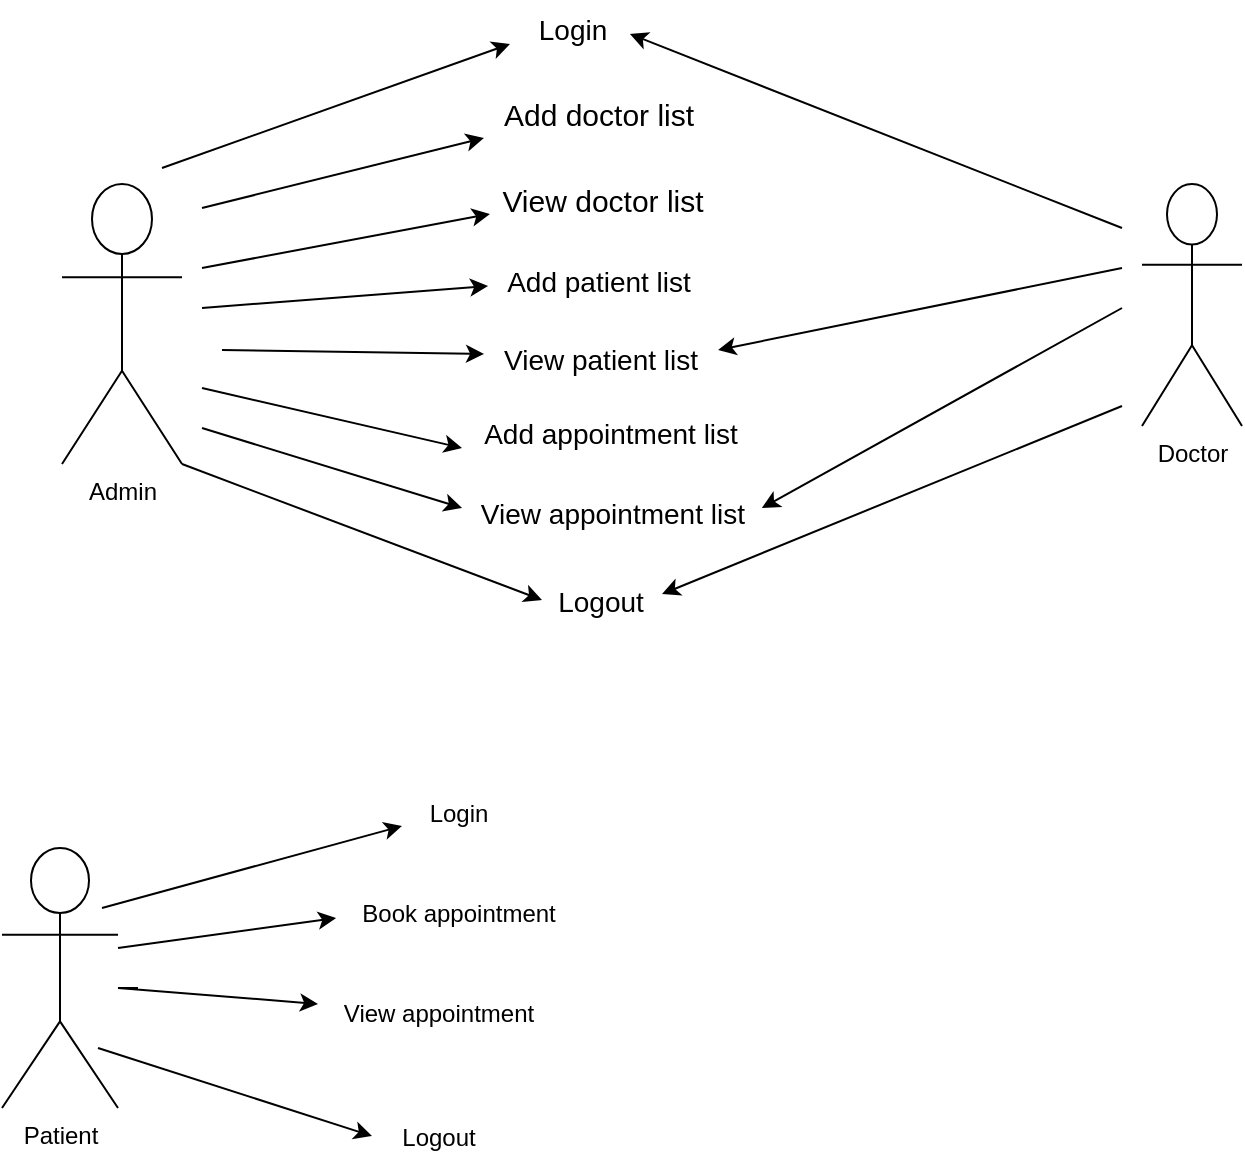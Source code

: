 <mxfile version="28.0.6">
  <diagram name="Page-1" id="jS0GLCMIc2c4SPSVvd7o">
    <mxGraphModel dx="854" dy="545" grid="1" gridSize="10" guides="1" tooltips="1" connect="1" arrows="1" fold="1" page="1" pageScale="1" pageWidth="3300" pageHeight="4681" math="0" shadow="0">
      <root>
        <mxCell id="0" />
        <mxCell id="1" parent="0" />
        <mxCell id="rjJuNjgZWDZXRqYE0aRA-1" value="Admin" style="shape=umlActor;verticalLabelPosition=bottom;verticalAlign=top;html=1;outlineConnect=0;" parent="1" vertex="1">
          <mxGeometry x="232" y="158" width="60" height="140" as="geometry" />
        </mxCell>
        <mxCell id="rjJuNjgZWDZXRqYE0aRA-3" value="&lt;font style=&quot;font-size: 15px;&quot;&gt;Add doctor list&lt;/font&gt;" style="text;html=1;align=center;verticalAlign=middle;resizable=0;points=[];autosize=1;strokeColor=none;fillColor=none;" parent="1" vertex="1">
          <mxGeometry x="440" y="108" width="120" height="30" as="geometry" />
        </mxCell>
        <mxCell id="rjJuNjgZWDZXRqYE0aRA-4" value="&lt;font style=&quot;font-size: 14px;&quot;&gt;Login&lt;/font&gt;" style="text;html=1;align=center;verticalAlign=middle;resizable=0;points=[];autosize=1;strokeColor=none;fillColor=none;" parent="1" vertex="1">
          <mxGeometry x="457" y="66" width="60" height="30" as="geometry" />
        </mxCell>
        <mxCell id="rjJuNjgZWDZXRqYE0aRA-5" value="&lt;font style=&quot;font-size: 14px;&quot;&gt;Add patient list&lt;/font&gt;" style="text;html=1;align=center;verticalAlign=middle;resizable=0;points=[];autosize=1;strokeColor=none;fillColor=none;" parent="1" vertex="1">
          <mxGeometry x="440" y="192" width="120" height="30" as="geometry" />
        </mxCell>
        <mxCell id="rjJuNjgZWDZXRqYE0aRA-6" value="&lt;font style=&quot;font-size: 14px;&quot;&gt;Add appointment list&lt;/font&gt;" style="text;html=1;align=center;verticalAlign=middle;resizable=0;points=[];autosize=1;strokeColor=none;fillColor=none;" parent="1" vertex="1">
          <mxGeometry x="431" y="268" width="150" height="30" as="geometry" />
        </mxCell>
        <mxCell id="rjJuNjgZWDZXRqYE0aRA-7" value="&lt;font style=&quot;font-size: 14px;&quot;&gt;Logout&lt;/font&gt;" style="text;html=1;align=center;verticalAlign=middle;resizable=0;points=[];autosize=1;strokeColor=none;fillColor=none;" parent="1" vertex="1">
          <mxGeometry x="466" y="352" width="70" height="30" as="geometry" />
        </mxCell>
        <mxCell id="rjJuNjgZWDZXRqYE0aRA-8" value="&lt;span style=&quot;font-size: 15px;&quot;&gt;View doctor list&lt;/span&gt;" style="text;html=1;align=center;verticalAlign=middle;resizable=0;points=[];autosize=1;strokeColor=none;fillColor=none;" parent="1" vertex="1">
          <mxGeometry x="442" y="151" width="120" height="30" as="geometry" />
        </mxCell>
        <mxCell id="rjJuNjgZWDZXRqYE0aRA-9" value="&lt;span style=&quot;font-size: 14px;&quot;&gt;View patient list&lt;/span&gt;" style="text;html=1;align=center;verticalAlign=middle;resizable=0;points=[];autosize=1;strokeColor=none;fillColor=none;" parent="1" vertex="1">
          <mxGeometry x="441" y="231" width="120" height="30" as="geometry" />
        </mxCell>
        <mxCell id="rjJuNjgZWDZXRqYE0aRA-10" value="&lt;span style=&quot;font-size: 14px;&quot;&gt;&amp;nbsp;View appointment list&lt;/span&gt;" style="text;html=1;align=center;verticalAlign=middle;resizable=0;points=[];autosize=1;strokeColor=none;fillColor=none;" parent="1" vertex="1">
          <mxGeometry x="425" y="308" width="160" height="30" as="geometry" />
        </mxCell>
        <mxCell id="rjJuNjgZWDZXRqYE0aRA-11" value="" style="endArrow=classic;html=1;rounded=0;entryX=-0.017;entryY=0.733;entryDx=0;entryDy=0;entryPerimeter=0;" parent="1" target="rjJuNjgZWDZXRqYE0aRA-4" edge="1">
          <mxGeometry width="50" height="50" relative="1" as="geometry">
            <mxPoint x="282" y="150" as="sourcePoint" />
            <mxPoint x="372" y="160" as="targetPoint" />
          </mxGeometry>
        </mxCell>
        <mxCell id="rjJuNjgZWDZXRqYE0aRA-12" value="" style="endArrow=classic;html=1;rounded=0;entryX=0.025;entryY=0.9;entryDx=0;entryDy=0;entryPerimeter=0;" parent="1" target="rjJuNjgZWDZXRqYE0aRA-3" edge="1">
          <mxGeometry width="50" height="50" relative="1" as="geometry">
            <mxPoint x="302" y="170" as="sourcePoint" />
            <mxPoint x="372" y="181" as="targetPoint" />
          </mxGeometry>
        </mxCell>
        <mxCell id="rjJuNjgZWDZXRqYE0aRA-13" value="Doctor" style="shape=umlActor;verticalLabelPosition=bottom;verticalAlign=top;html=1;outlineConnect=0;" parent="1" vertex="1">
          <mxGeometry x="772" y="158" width="50" height="121" as="geometry" />
        </mxCell>
        <mxCell id="rjJuNjgZWDZXRqYE0aRA-16" value="" style="endArrow=classic;html=1;rounded=0;entryX=0.943;entryY=0.367;entryDx=0;entryDy=0;entryPerimeter=0;" parent="1" target="rjJuNjgZWDZXRqYE0aRA-7" edge="1">
          <mxGeometry width="50" height="50" relative="1" as="geometry">
            <mxPoint x="762" y="269" as="sourcePoint" />
            <mxPoint x="532" y="389" as="targetPoint" />
          </mxGeometry>
        </mxCell>
        <mxCell id="rjJuNjgZWDZXRqYE0aRA-17" value="" style="endArrow=classic;html=1;rounded=0;entryX=0.981;entryY=0.4;entryDx=0;entryDy=0;entryPerimeter=0;" parent="1" target="rjJuNjgZWDZXRqYE0aRA-10" edge="1">
          <mxGeometry width="50" height="50" relative="1" as="geometry">
            <mxPoint x="762" y="220" as="sourcePoint" />
            <mxPoint x="672" y="250" as="targetPoint" />
          </mxGeometry>
        </mxCell>
        <mxCell id="rjJuNjgZWDZXRqYE0aRA-18" value="" style="endArrow=classic;html=1;rounded=0;entryX=0.992;entryY=0.333;entryDx=0;entryDy=0;entryPerimeter=0;" parent="1" target="rjJuNjgZWDZXRqYE0aRA-9" edge="1">
          <mxGeometry width="50" height="50" relative="1" as="geometry">
            <mxPoint x="762" y="200" as="sourcePoint" />
            <mxPoint x="742" y="151" as="targetPoint" />
          </mxGeometry>
        </mxCell>
        <mxCell id="rjJuNjgZWDZXRqYE0aRA-19" value="" style="endArrow=classic;html=1;rounded=0;entryX=0.983;entryY=0.567;entryDx=0;entryDy=0;entryPerimeter=0;" parent="1" target="rjJuNjgZWDZXRqYE0aRA-4" edge="1">
          <mxGeometry width="50" height="50" relative="1" as="geometry">
            <mxPoint x="762" y="180" as="sourcePoint" />
            <mxPoint x="752" y="70" as="targetPoint" />
          </mxGeometry>
        </mxCell>
        <mxCell id="rjJuNjgZWDZXRqYE0aRA-20" value="" style="endArrow=classic;html=1;rounded=0;entryX=0.033;entryY=0.733;entryDx=0;entryDy=0;entryPerimeter=0;" parent="1" target="rjJuNjgZWDZXRqYE0aRA-8" edge="1">
          <mxGeometry width="50" height="50" relative="1" as="geometry">
            <mxPoint x="302" y="200" as="sourcePoint" />
            <mxPoint x="442" y="156" as="targetPoint" />
          </mxGeometry>
        </mxCell>
        <mxCell id="rjJuNjgZWDZXRqYE0aRA-21" value="" style="endArrow=classic;html=1;rounded=0;entryX=0.017;entryY=0.4;entryDx=0;entryDy=0;entryPerimeter=0;" parent="1" target="rjJuNjgZWDZXRqYE0aRA-9" edge="1">
          <mxGeometry width="50" height="50" relative="1" as="geometry">
            <mxPoint x="312" y="241" as="sourcePoint" />
            <mxPoint x="433" y="241" as="targetPoint" />
          </mxGeometry>
        </mxCell>
        <mxCell id="rjJuNjgZWDZXRqYE0aRA-23" value="" style="endArrow=classic;html=1;rounded=0;entryX=0.042;entryY=0.567;entryDx=0;entryDy=0;entryPerimeter=0;" parent="1" target="rjJuNjgZWDZXRqYE0aRA-5" edge="1">
          <mxGeometry width="50" height="50" relative="1" as="geometry">
            <mxPoint x="302" y="220" as="sourcePoint" />
            <mxPoint x="433" y="146" as="targetPoint" />
          </mxGeometry>
        </mxCell>
        <mxCell id="rjJuNjgZWDZXRqYE0aRA-24" value="" style="endArrow=classic;html=1;rounded=0;exitX=1;exitY=1;exitDx=0;exitDy=0;exitPerimeter=0;" parent="1" source="rjJuNjgZWDZXRqYE0aRA-1" edge="1">
          <mxGeometry width="50" height="50" relative="1" as="geometry">
            <mxPoint x="332" y="425" as="sourcePoint" />
            <mxPoint x="472" y="366" as="targetPoint" />
          </mxGeometry>
        </mxCell>
        <mxCell id="rjJuNjgZWDZXRqYE0aRA-25" value="" style="endArrow=classic;html=1;rounded=0;" parent="1" edge="1">
          <mxGeometry width="50" height="50" relative="1" as="geometry">
            <mxPoint x="302" y="260" as="sourcePoint" />
            <mxPoint x="432" y="290" as="targetPoint" />
          </mxGeometry>
        </mxCell>
        <mxCell id="rjJuNjgZWDZXRqYE0aRA-27" value="" style="endArrow=classic;html=1;rounded=0;entryX=0.044;entryY=0.4;entryDx=0;entryDy=0;entryPerimeter=0;" parent="1" target="rjJuNjgZWDZXRqYE0aRA-10" edge="1">
          <mxGeometry width="50" height="50" relative="1" as="geometry">
            <mxPoint x="302" y="280" as="sourcePoint" />
            <mxPoint x="463" y="420" as="targetPoint" />
          </mxGeometry>
        </mxCell>
        <mxCell id="ei5Pjj6OHi-avatQKjnj-4" value="Patient" style="shape=umlActor;verticalLabelPosition=bottom;verticalAlign=top;html=1;outlineConnect=0;" vertex="1" parent="1">
          <mxGeometry x="202" y="490" width="58" height="130" as="geometry" />
        </mxCell>
        <mxCell id="ei5Pjj6OHi-avatQKjnj-5" value="Login" style="text;html=1;align=center;verticalAlign=middle;resizable=0;points=[];autosize=1;strokeColor=none;fillColor=none;" vertex="1" parent="1">
          <mxGeometry x="405" y="458" width="50" height="30" as="geometry" />
        </mxCell>
        <mxCell id="ei5Pjj6OHi-avatQKjnj-6" value="Book appointment" style="text;html=1;align=center;verticalAlign=middle;resizable=0;points=[];autosize=1;strokeColor=none;fillColor=none;" vertex="1" parent="1">
          <mxGeometry x="370" y="508" width="120" height="30" as="geometry" />
        </mxCell>
        <mxCell id="ei5Pjj6OHi-avatQKjnj-7" value="View appointment" style="text;html=1;align=center;verticalAlign=middle;resizable=0;points=[];autosize=1;strokeColor=none;fillColor=none;" vertex="1" parent="1">
          <mxGeometry x="360" y="558" width="120" height="30" as="geometry" />
        </mxCell>
        <mxCell id="ei5Pjj6OHi-avatQKjnj-9" value="Logout" style="text;html=1;align=center;verticalAlign=middle;resizable=0;points=[];autosize=1;strokeColor=none;fillColor=none;" vertex="1" parent="1">
          <mxGeometry x="390" y="620" width="60" height="30" as="geometry" />
        </mxCell>
        <mxCell id="ei5Pjj6OHi-avatQKjnj-10" value="" style="endArrow=classic;html=1;rounded=0;entryX=-0.008;entryY=0.567;entryDx=0;entryDy=0;entryPerimeter=0;" edge="1" parent="1" target="ei5Pjj6OHi-avatQKjnj-6">
          <mxGeometry width="50" height="50" relative="1" as="geometry">
            <mxPoint x="260" y="540" as="sourcePoint" />
            <mxPoint x="510" y="450" as="targetPoint" />
            <Array as="points">
              <mxPoint x="260" y="540" />
            </Array>
          </mxGeometry>
        </mxCell>
        <mxCell id="ei5Pjj6OHi-avatQKjnj-11" value="" style="endArrow=classic;html=1;rounded=0;entryX=-0.06;entryY=0.7;entryDx=0;entryDy=0;entryPerimeter=0;" edge="1" parent="1" target="ei5Pjj6OHi-avatQKjnj-5">
          <mxGeometry width="50" height="50" relative="1" as="geometry">
            <mxPoint x="252" y="520" as="sourcePoint" />
            <mxPoint x="292" y="470" as="targetPoint" />
          </mxGeometry>
        </mxCell>
        <mxCell id="ei5Pjj6OHi-avatQKjnj-12" value="" style="endArrow=classic;html=1;rounded=0;entryX=0;entryY=0.333;entryDx=0;entryDy=0;entryPerimeter=0;" edge="1" parent="1" target="ei5Pjj6OHi-avatQKjnj-7">
          <mxGeometry width="50" height="50" relative="1" as="geometry">
            <mxPoint x="270" y="560" as="sourcePoint" />
            <mxPoint x="510" y="450" as="targetPoint" />
            <Array as="points">
              <mxPoint x="260" y="560" />
            </Array>
          </mxGeometry>
        </mxCell>
        <mxCell id="ei5Pjj6OHi-avatQKjnj-17" value="" style="endArrow=classic;html=1;rounded=0;entryX=-0.05;entryY=0.467;entryDx=0;entryDy=0;entryPerimeter=0;" edge="1" parent="1" target="ei5Pjj6OHi-avatQKjnj-9">
          <mxGeometry width="50" height="50" relative="1" as="geometry">
            <mxPoint x="250" y="590" as="sourcePoint" />
            <mxPoint x="292" y="538" as="targetPoint" />
          </mxGeometry>
        </mxCell>
      </root>
    </mxGraphModel>
  </diagram>
</mxfile>
